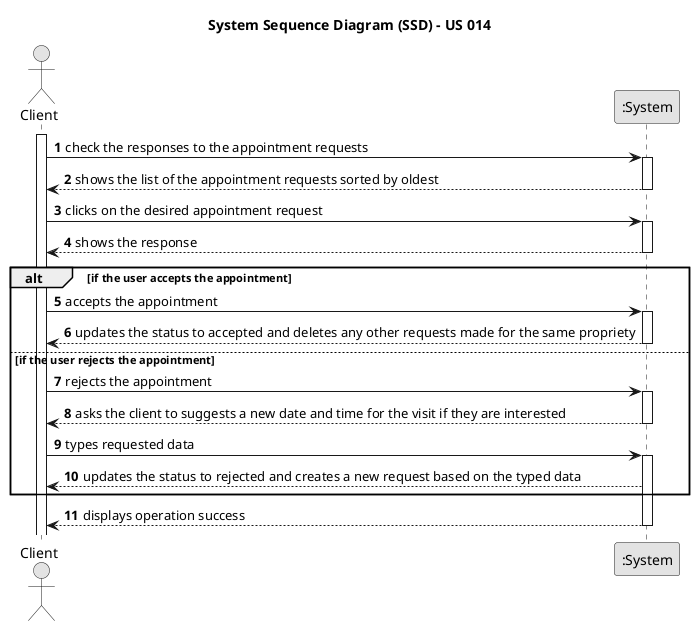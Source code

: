 @startuml
        skinparam monochrome true
        skinparam packageStyle rectangle
        skinparam shadowing false

        title System Sequence Diagram (SSD) - US 014

        autonumber

        actor "Client" as client
        participant ":System" as system

        activate client

        client -> system : check the responses to the appointment requests
        activate system

        system --> client : shows the list of the appointment requests sorted by oldest
        deactivate system
        client -> system : clicks on the desired appointment request
        activate system
        system --> client : shows the response
        deactivate system
        alt if the user accepts the appointment
        client -> system : accepts the appointment
        activate system
        system --> client : updates the status to accepted and deletes any other requests made for the same propriety
        deactivate system
        else if the user rejects the appointment

        client -> system : rejects the appointment
        activate system
        system --> client : asks the client to suggests a new date and time for the visit if they are interested
        deactivate system
        client -> system : types requested data
        activate system
        system --> client : updates the status to rejected and creates a new request based on the typed data

        end alt


        system --> client : displays operation success
        deactivate system

        @enduml